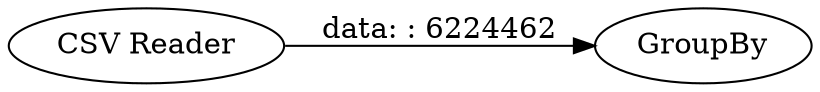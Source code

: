 digraph {
	"-6381138582858001851_2" [label=GroupBy]
	"-6381138582858001851_1" [label="CSV Reader"]
	"-6381138582858001851_1" -> "-6381138582858001851_2" [label="data: : 6224462"]
	rankdir=LR
}
